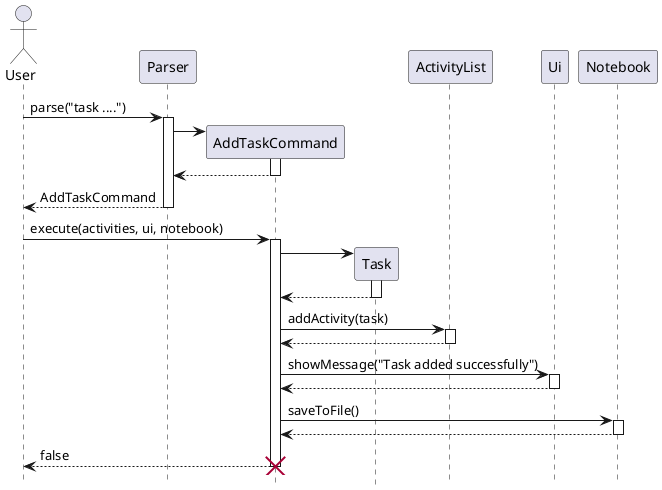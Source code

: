 @startuml
'https://plantuml.com/sequence-diagram

hide footbox
 actor User
 participant Parser
 participant AddTaskCommand
 participant Task
 participant ActivityList
 participant Ui
 participant Notebook

 ' Step 1: User input is parsed
 User -> Parser : parse("task ....")
 activate Parser

 ' Parser creates AddTaskCommand
 create AddTaskCommand
 Parser -> AddTaskCommand
 activate AddTaskCommand
 AddTaskCommand --> Parser
 deactivate AddTaskCommand

 ' Parser returns command to User
 Parser --> User : AddTaskCommand
 deactivate Parser

 ' Step 2: User executes the command
 User -> AddTaskCommand : execute(activities, ui, notebook)
 activate AddTaskCommand

 ' Inside execute(): create a new Task
 create Task
 AddTaskCommand -> Task
 activate Task
 Task --> AddTaskCommand
 deactivate Task

 ' Add the task to ActivityList
 AddTaskCommand -> ActivityList : addActivity(task)
 activate ActivityList
 ActivityList --> AddTaskCommand
 deactivate ActivityList

 ' Show a message through Ui
 AddTaskCommand -> Ui : showMessage("Task added successfully")
 activate Ui
 Ui --> AddTaskCommand
 deactivate Ui

 ' Save to file using Notebook
 AddTaskCommand -> Notebook : saveToFile()
 activate Notebook
 Notebook --> AddTaskCommand
 deactivate Notebook

 ' Return value to user
 AddTaskCommand --> User : false
 deactivate AddTaskCommand
 destroy AddTaskCommand
@enduml